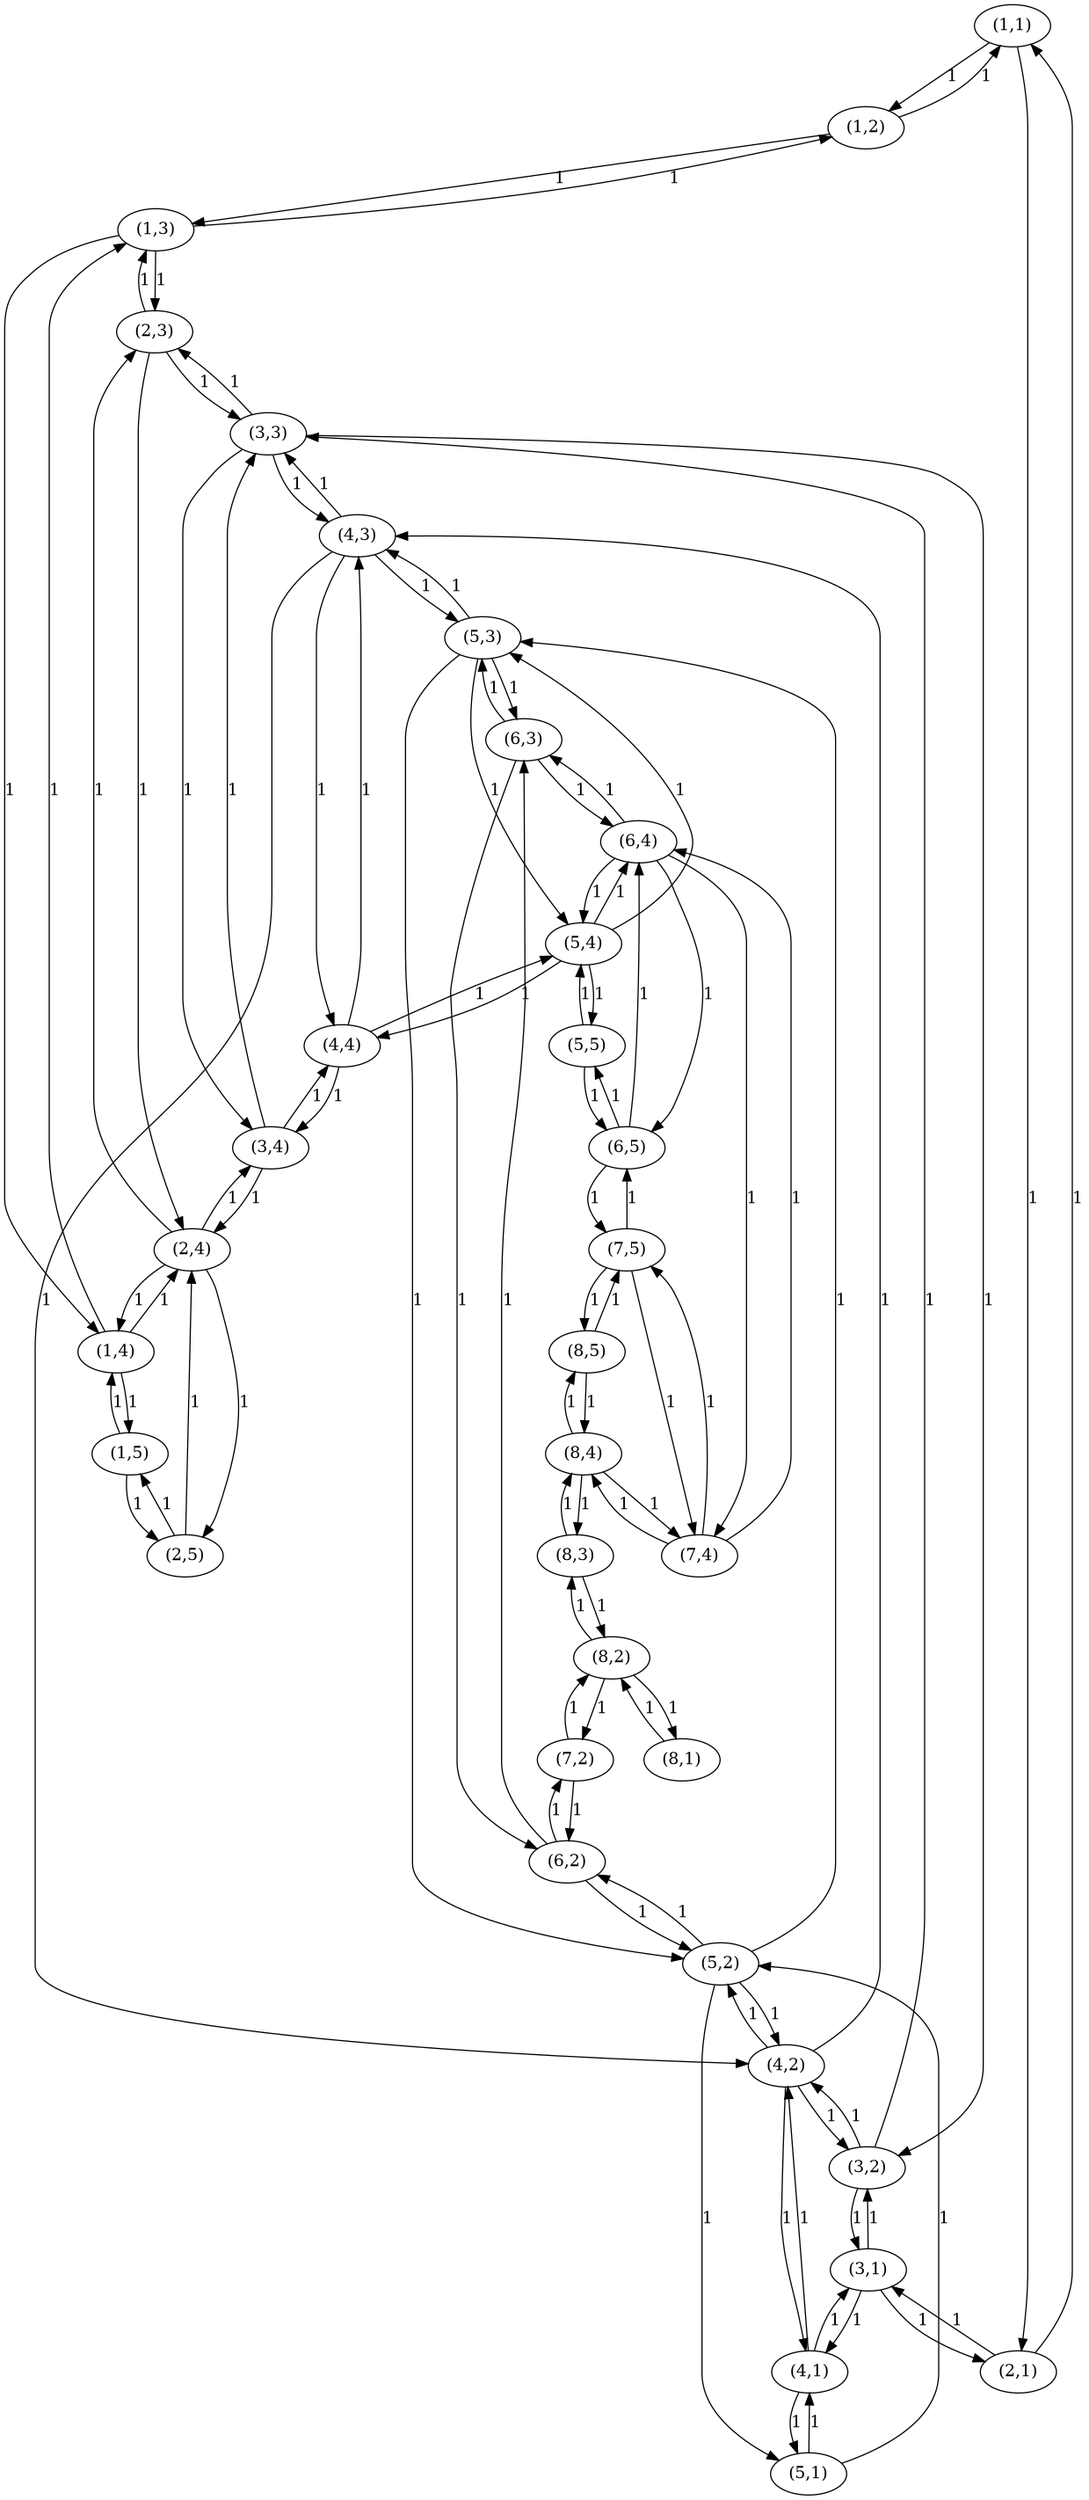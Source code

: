 @startuml
digraph G {
	"(1,1)" -> "(1,2)" [label = 1]
	"(1,1)" -> "(2,1)" [label = 1]
	"(1,2)" -> "(1,1)" [label = 1]
	"(1,2)" -> "(1,3)" [label = 1]
	"(2,1)" -> "(1,1)" [label = 1]
	"(2,1)" -> "(3,1)" [label = 1]
	"(1,3)" -> "(1,2)" [label = 1]
	"(1,3)" -> "(1,4)" [label = 1]
	"(1,3)" -> "(2,3)" [label = 1]
	"(1,4)" -> "(1,3)" [label = 1]
	"(1,4)" -> "(1,5)" [label = 1]
	"(1,4)" -> "(2,4)" [label = 1]
	"(2,3)" -> "(2,4)" [label = 1]
	"(2,3)" -> "(1,3)" [label = 1]
	"(2,3)" -> "(3,3)" [label = 1]
	"(1,5)" -> "(1,4)" [label = 1]
	"(1,5)" -> "(2,5)" [label = 1]
	"(2,4)" -> "(2,3)" [label = 1]
	"(2,4)" -> "(2,5)" [label = 1]
	"(2,4)" -> "(1,4)" [label = 1]
	"(2,4)" -> "(3,4)" [label = 1]
	"(2,5)" -> "(2,4)" [label = 1]
	"(2,5)" -> "(1,5)" [label = 1]
	"(3,1)" -> "(3,2)" [label = 1]
	"(3,1)" -> "(2,1)" [label = 1]
	"(3,1)" -> "(4,1)" [label = 1]
	"(3,3)" -> "(3,2)" [label = 1]
	"(3,3)" -> "(3,4)" [label = 1]
	"(3,3)" -> "(2,3)" [label = 1]
	"(3,3)" -> "(4,3)" [label = 1]
	"(3,4)" -> "(3,3)" [label = 1]
	"(3,4)" -> "(2,4)" [label = 1]
	"(3,4)" -> "(4,4)" [label = 1]
	"(3,2)" -> "(3,1)" [label = 1]
	"(3,2)" -> "(3,3)" [label = 1]
	"(3,2)" -> "(4,2)" [label = 1]
	"(4,1)" -> "(4,2)" [label = 1]
	"(4,1)" -> "(3,1)" [label = 1]
	"(4,1)" -> "(5,1)" [label = 1]
	"(4,2)" -> "(4,1)" [label = 1]
	"(4,2)" -> "(4,3)" [label = 1]
	"(4,2)" -> "(3,2)" [label = 1]
	"(4,2)" -> "(5,2)" [label = 1]
	"(4,3)" -> "(4,2)" [label = 1]
	"(4,3)" -> "(4,4)" [label = 1]
	"(4,3)" -> "(3,3)" [label = 1]
	"(4,3)" -> "(5,3)" [label = 1]
	"(4,4)" -> "(4,3)" [label = 1]
	"(4,4)" -> "(3,4)" [label = 1]
	"(4,4)" -> "(5,4)" [label = 1]
	"(5,1)" -> "(5,2)" [label = 1]
	"(5,1)" -> "(4,1)" [label = 1]
	"(5,2)" -> "(5,1)" [label = 1]
	"(5,2)" -> "(5,3)" [label = 1]
	"(5,2)" -> "(4,2)" [label = 1]
	"(5,2)" -> "(6,2)" [label = 1]
	"(5,3)" -> "(5,2)" [label = 1]
	"(5,3)" -> "(5,4)" [label = 1]
	"(5,3)" -> "(4,3)" [label = 1]
	"(5,3)" -> "(6,3)" [label = 1]
	"(5,4)" -> "(5,3)" [label = 1]
	"(5,4)" -> "(5,5)" [label = 1]
	"(5,4)" -> "(4,4)" [label = 1]
	"(5,4)" -> "(6,4)" [label = 1]
	"(6,2)" -> "(6,3)" [label = 1]
	"(6,2)" -> "(5,2)" [label = 1]
	"(6,2)" -> "(7,2)" [label = 1]
	"(6,3)" -> "(6,2)" [label = 1]
	"(6,3)" -> "(6,4)" [label = 1]
	"(6,3)" -> "(5,3)" [label = 1]
	"(5,5)" -> "(5,4)" [label = 1]
	"(5,5)" -> "(6,5)" [label = 1]
	"(6,4)" -> "(6,3)" [label = 1]
	"(6,4)" -> "(6,5)" [label = 1]
	"(6,4)" -> "(5,4)" [label = 1]
	"(6,4)" -> "(7,4)" [label = 1]
	"(6,5)" -> "(6,4)" [label = 1]
	"(6,5)" -> "(5,5)" [label = 1]
	"(6,5)" -> "(7,5)" [label = 1]
	"(7,2)" -> "(6,2)" [label = 1]
	"(7,2)" -> "(8,2)" [label = 1]
	"(7,4)" -> "(7,5)" [label = 1]
	"(7,4)" -> "(6,4)" [label = 1]
	"(7,4)" -> "(8,4)" [label = 1]
	"(7,5)" -> "(7,4)" [label = 1]
	"(7,5)" -> "(6,5)" [label = 1]
	"(7,5)" -> "(8,5)" [label = 1]
	"(8,2)" -> "(8,1)" [label = 1]
	"(8,2)" -> "(8,3)" [label = 1]
	"(8,2)" -> "(7,2)" [label = 1]
	"(8,4)" -> "(8,3)" [label = 1]
	"(8,4)" -> "(8,5)" [label = 1]
	"(8,4)" -> "(7,4)" [label = 1]
	"(8,5)" -> "(8,4)" [label = 1]
	"(8,5)" -> "(7,5)" [label = 1]
	"(8,1)" -> "(8,2)" [label = 1]
	"(8,3)" -> "(8,2)" [label = 1]
	"(8,3)" -> "(8,4)" [label = 1]
}
@enduml
